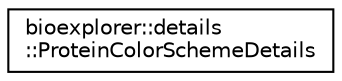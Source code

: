 digraph "Graphical Class Hierarchy"
{
 // LATEX_PDF_SIZE
  edge [fontname="Helvetica",fontsize="10",labelfontname="Helvetica",labelfontsize="10"];
  node [fontname="Helvetica",fontsize="10",shape=record];
  rankdir="LR";
  Node0 [label="bioexplorer::details\l::ProteinColorSchemeDetails",height=0.2,width=0.4,color="black", fillcolor="white", style="filled",URL="$d4/d19/structbioexplorer_1_1details_1_1ProteinColorSchemeDetails.html",tooltip="Defines the color scheme to apply to a protein."];
}
